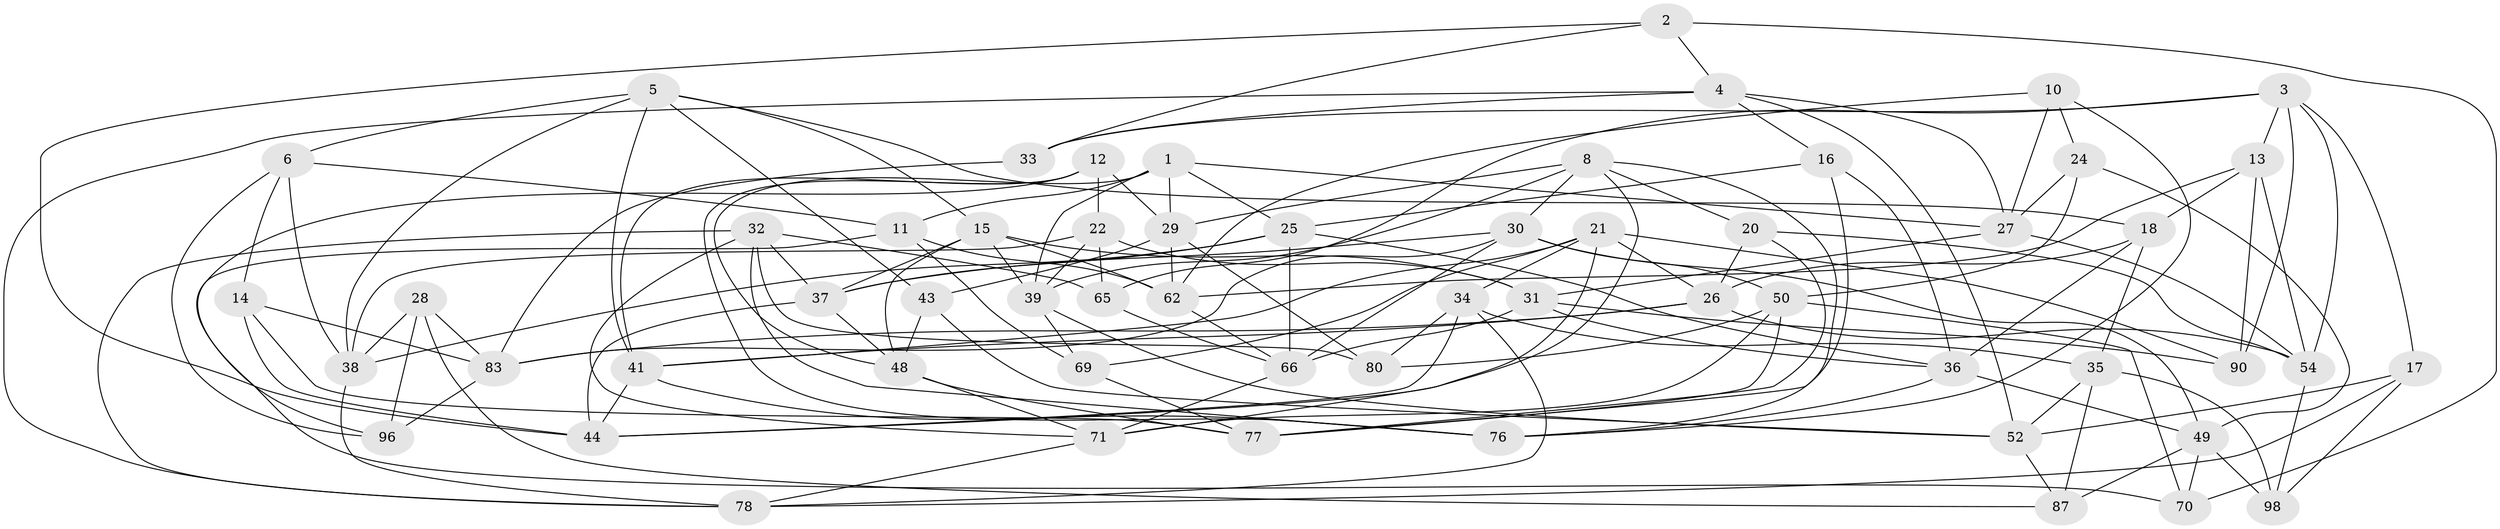 // original degree distribution, {4: 1.0}
// Generated by graph-tools (version 1.1) at 2025/11/02/27/25 16:11:46]
// undirected, 58 vertices, 152 edges
graph export_dot {
graph [start="1"]
  node [color=gray90,style=filled];
  1 [super="+7"];
  2;
  3 [super="+40"];
  4 [super="+9"];
  5 [super="+93"];
  6 [super="+57"];
  8 [super="+89"];
  10;
  11 [super="+81"];
  12 [super="+74"];
  13 [super="+19"];
  14;
  15 [super="+23"];
  16;
  17;
  18 [super="+72"];
  20;
  21 [super="+60"];
  22 [super="+88"];
  24;
  25 [super="+45"];
  26 [super="+82"];
  27 [super="+68"];
  28;
  29 [super="+55"];
  30 [super="+59"];
  31 [super="+67"];
  32 [super="+42"];
  33;
  34 [super="+61"];
  35 [super="+56"];
  36 [super="+53"];
  37 [super="+63"];
  38 [super="+92"];
  39 [super="+47"];
  41 [super="+95"];
  43;
  44 [super="+46"];
  48 [super="+51"];
  49 [super="+84"];
  50 [super="+86"];
  52 [super="+58"];
  54 [super="+75"];
  62 [super="+64"];
  65;
  66 [super="+73"];
  69;
  70;
  71 [super="+94"];
  76 [super="+91"];
  77 [super="+79"];
  78 [super="+85"];
  80;
  83 [super="+97"];
  87;
  90;
  96;
  98;
  1 -- 27;
  1 -- 29;
  1 -- 11;
  1 -- 48;
  1 -- 25;
  1 -- 39;
  2 -- 33;
  2 -- 70;
  2 -- 4;
  2 -- 44;
  3 -- 90;
  3 -- 33;
  3 -- 54;
  3 -- 17;
  3 -- 65;
  3 -- 13;
  4 -- 52;
  4 -- 33;
  4 -- 16;
  4 -- 27;
  4 -- 78;
  5 -- 43;
  5 -- 15;
  5 -- 18;
  5 -- 41;
  5 -- 38;
  5 -- 6;
  6 -- 11 [weight=2];
  6 -- 38;
  6 -- 96;
  6 -- 14;
  8 -- 20;
  8 -- 29;
  8 -- 39;
  8 -- 76;
  8 -- 30;
  8 -- 44;
  10 -- 62;
  10 -- 76;
  10 -- 24;
  10 -- 27;
  11 -- 70;
  11 -- 69;
  11 -- 62;
  12 -- 41;
  12 -- 76;
  12 -- 96;
  12 -- 29;
  12 -- 22 [weight=2];
  13 -- 90;
  13 -- 54;
  13 -- 18 [weight=2];
  13 -- 62;
  14 -- 83;
  14 -- 44;
  14 -- 77;
  15 -- 31;
  15 -- 48;
  15 -- 39;
  15 -- 37;
  15 -- 62;
  16 -- 77;
  16 -- 36;
  16 -- 25;
  17 -- 98;
  17 -- 78;
  17 -- 52;
  18 -- 26;
  18 -- 35;
  18 -- 36;
  20 -- 54;
  20 -- 77;
  20 -- 26;
  21 -- 90;
  21 -- 41;
  21 -- 34;
  21 -- 69;
  21 -- 71;
  21 -- 26;
  22 -- 39;
  22 -- 38;
  22 -- 65;
  22 -- 31;
  24 -- 49;
  24 -- 50;
  24 -- 27;
  25 -- 37;
  25 -- 66;
  25 -- 36;
  25 -- 38;
  26 -- 54;
  26 -- 83;
  26 -- 41;
  27 -- 54;
  27 -- 31;
  28 -- 38;
  28 -- 96;
  28 -- 87;
  28 -- 83;
  29 -- 62;
  29 -- 80;
  29 -- 43;
  30 -- 66;
  30 -- 50;
  30 -- 49;
  30 -- 83;
  30 -- 37;
  31 -- 90;
  31 -- 66;
  31 -- 36;
  32 -- 37;
  32 -- 80;
  32 -- 71;
  32 -- 65;
  32 -- 76;
  32 -- 78;
  33 -- 83;
  34 -- 80;
  34 -- 44;
  34 -- 35 [weight=2];
  34 -- 78;
  35 -- 98;
  35 -- 87;
  35 -- 52;
  36 -- 49;
  36 -- 76;
  37 -- 48;
  37 -- 44;
  38 -- 78;
  39 -- 69;
  39 -- 52;
  41 -- 76;
  41 -- 44;
  43 -- 48;
  43 -- 52;
  48 -- 71;
  48 -- 77;
  49 -- 98;
  49 -- 70;
  49 -- 87;
  50 -- 70;
  50 -- 80;
  50 -- 71;
  50 -- 77;
  52 -- 87;
  54 -- 98;
  62 -- 66;
  65 -- 66;
  66 -- 71;
  69 -- 77;
  71 -- 78;
  83 -- 96;
}
